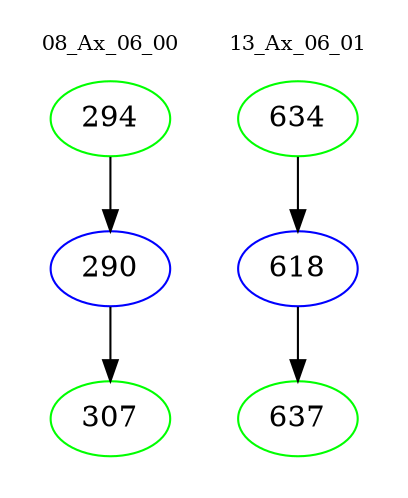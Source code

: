 digraph{
subgraph cluster_0 {
color = white
label = "08_Ax_06_00";
fontsize=10;
T0_294 [label="294", color="green"]
T0_294 -> T0_290 [color="black"]
T0_290 [label="290", color="blue"]
T0_290 -> T0_307 [color="black"]
T0_307 [label="307", color="green"]
}
subgraph cluster_1 {
color = white
label = "13_Ax_06_01";
fontsize=10;
T1_634 [label="634", color="green"]
T1_634 -> T1_618 [color="black"]
T1_618 [label="618", color="blue"]
T1_618 -> T1_637 [color="black"]
T1_637 [label="637", color="green"]
}
}
